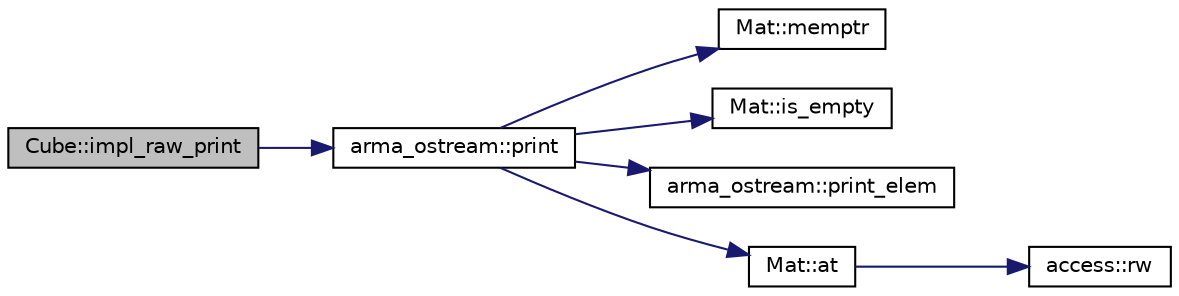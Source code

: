 digraph "Cube::impl_raw_print"
{
  edge [fontname="Helvetica",fontsize="10",labelfontname="Helvetica",labelfontsize="10"];
  node [fontname="Helvetica",fontsize="10",shape=record];
  rankdir="LR";
  Node1 [label="Cube::impl_raw_print",height=0.2,width=0.4,color="black", fillcolor="grey75", style="filled" fontcolor="black"];
  Node1 -> Node2 [color="midnightblue",fontsize="10",style="solid",fontname="Helvetica"];
  Node2 [label="arma_ostream::print",height=0.2,width=0.4,color="black", fillcolor="white", style="filled",URL="$group__arma__ostream.html#ga203b8a0da4b4475a62bdd88a3661831f",tooltip="Print a matrix to the specified stream."];
  Node2 -> Node3 [color="midnightblue",fontsize="10",style="solid",fontname="Helvetica"];
  Node3 [label="Mat::memptr",height=0.2,width=0.4,color="black", fillcolor="white", style="filled",URL="$group___mat.html#gad5b1b46a9288e04128aa11c99cc2b444",tooltip="returns a pointer to array of eTs used by the matrix"];
  Node2 -> Node4 [color="midnightblue",fontsize="10",style="solid",fontname="Helvetica"];
  Node4 [label="Mat::is_empty",height=0.2,width=0.4,color="black", fillcolor="white", style="filled",URL="$group___mat.html#ga6aea90307174186e101c8d20cb33be66",tooltip="returns true if the matrix has no elements"];
  Node2 -> Node5 [color="midnightblue",fontsize="10",style="solid",fontname="Helvetica"];
  Node5 [label="arma_ostream::print_elem",height=0.2,width=0.4,color="black", fillcolor="white", style="filled",URL="$group__arma__ostream.html#ga1cfd7bc0f3cd2ead922639f275db1d35",tooltip="Print an element to the specified stream."];
  Node2 -> Node6 [color="midnightblue",fontsize="10",style="solid",fontname="Helvetica"];
  Node6 [label="Mat::at",height=0.2,width=0.4,color="black", fillcolor="white", style="filled",URL="$group___mat.html#ga62c874c45807d7853afd231ae9f512d7",tooltip="linear element accessor (treats the matrix as a vector); no bounds check."];
  Node6 -> Node7 [color="midnightblue",fontsize="10",style="solid",fontname="Helvetica"];
  Node7 [label="access::rw",height=0.2,width=0.4,color="black", fillcolor="white", style="filled",URL="$classaccess.html#acd46d2d9e6004074b21bdec6a2f23c6e",tooltip="internal function to allow modification of data declared as read-only (use with caution)"];
}
